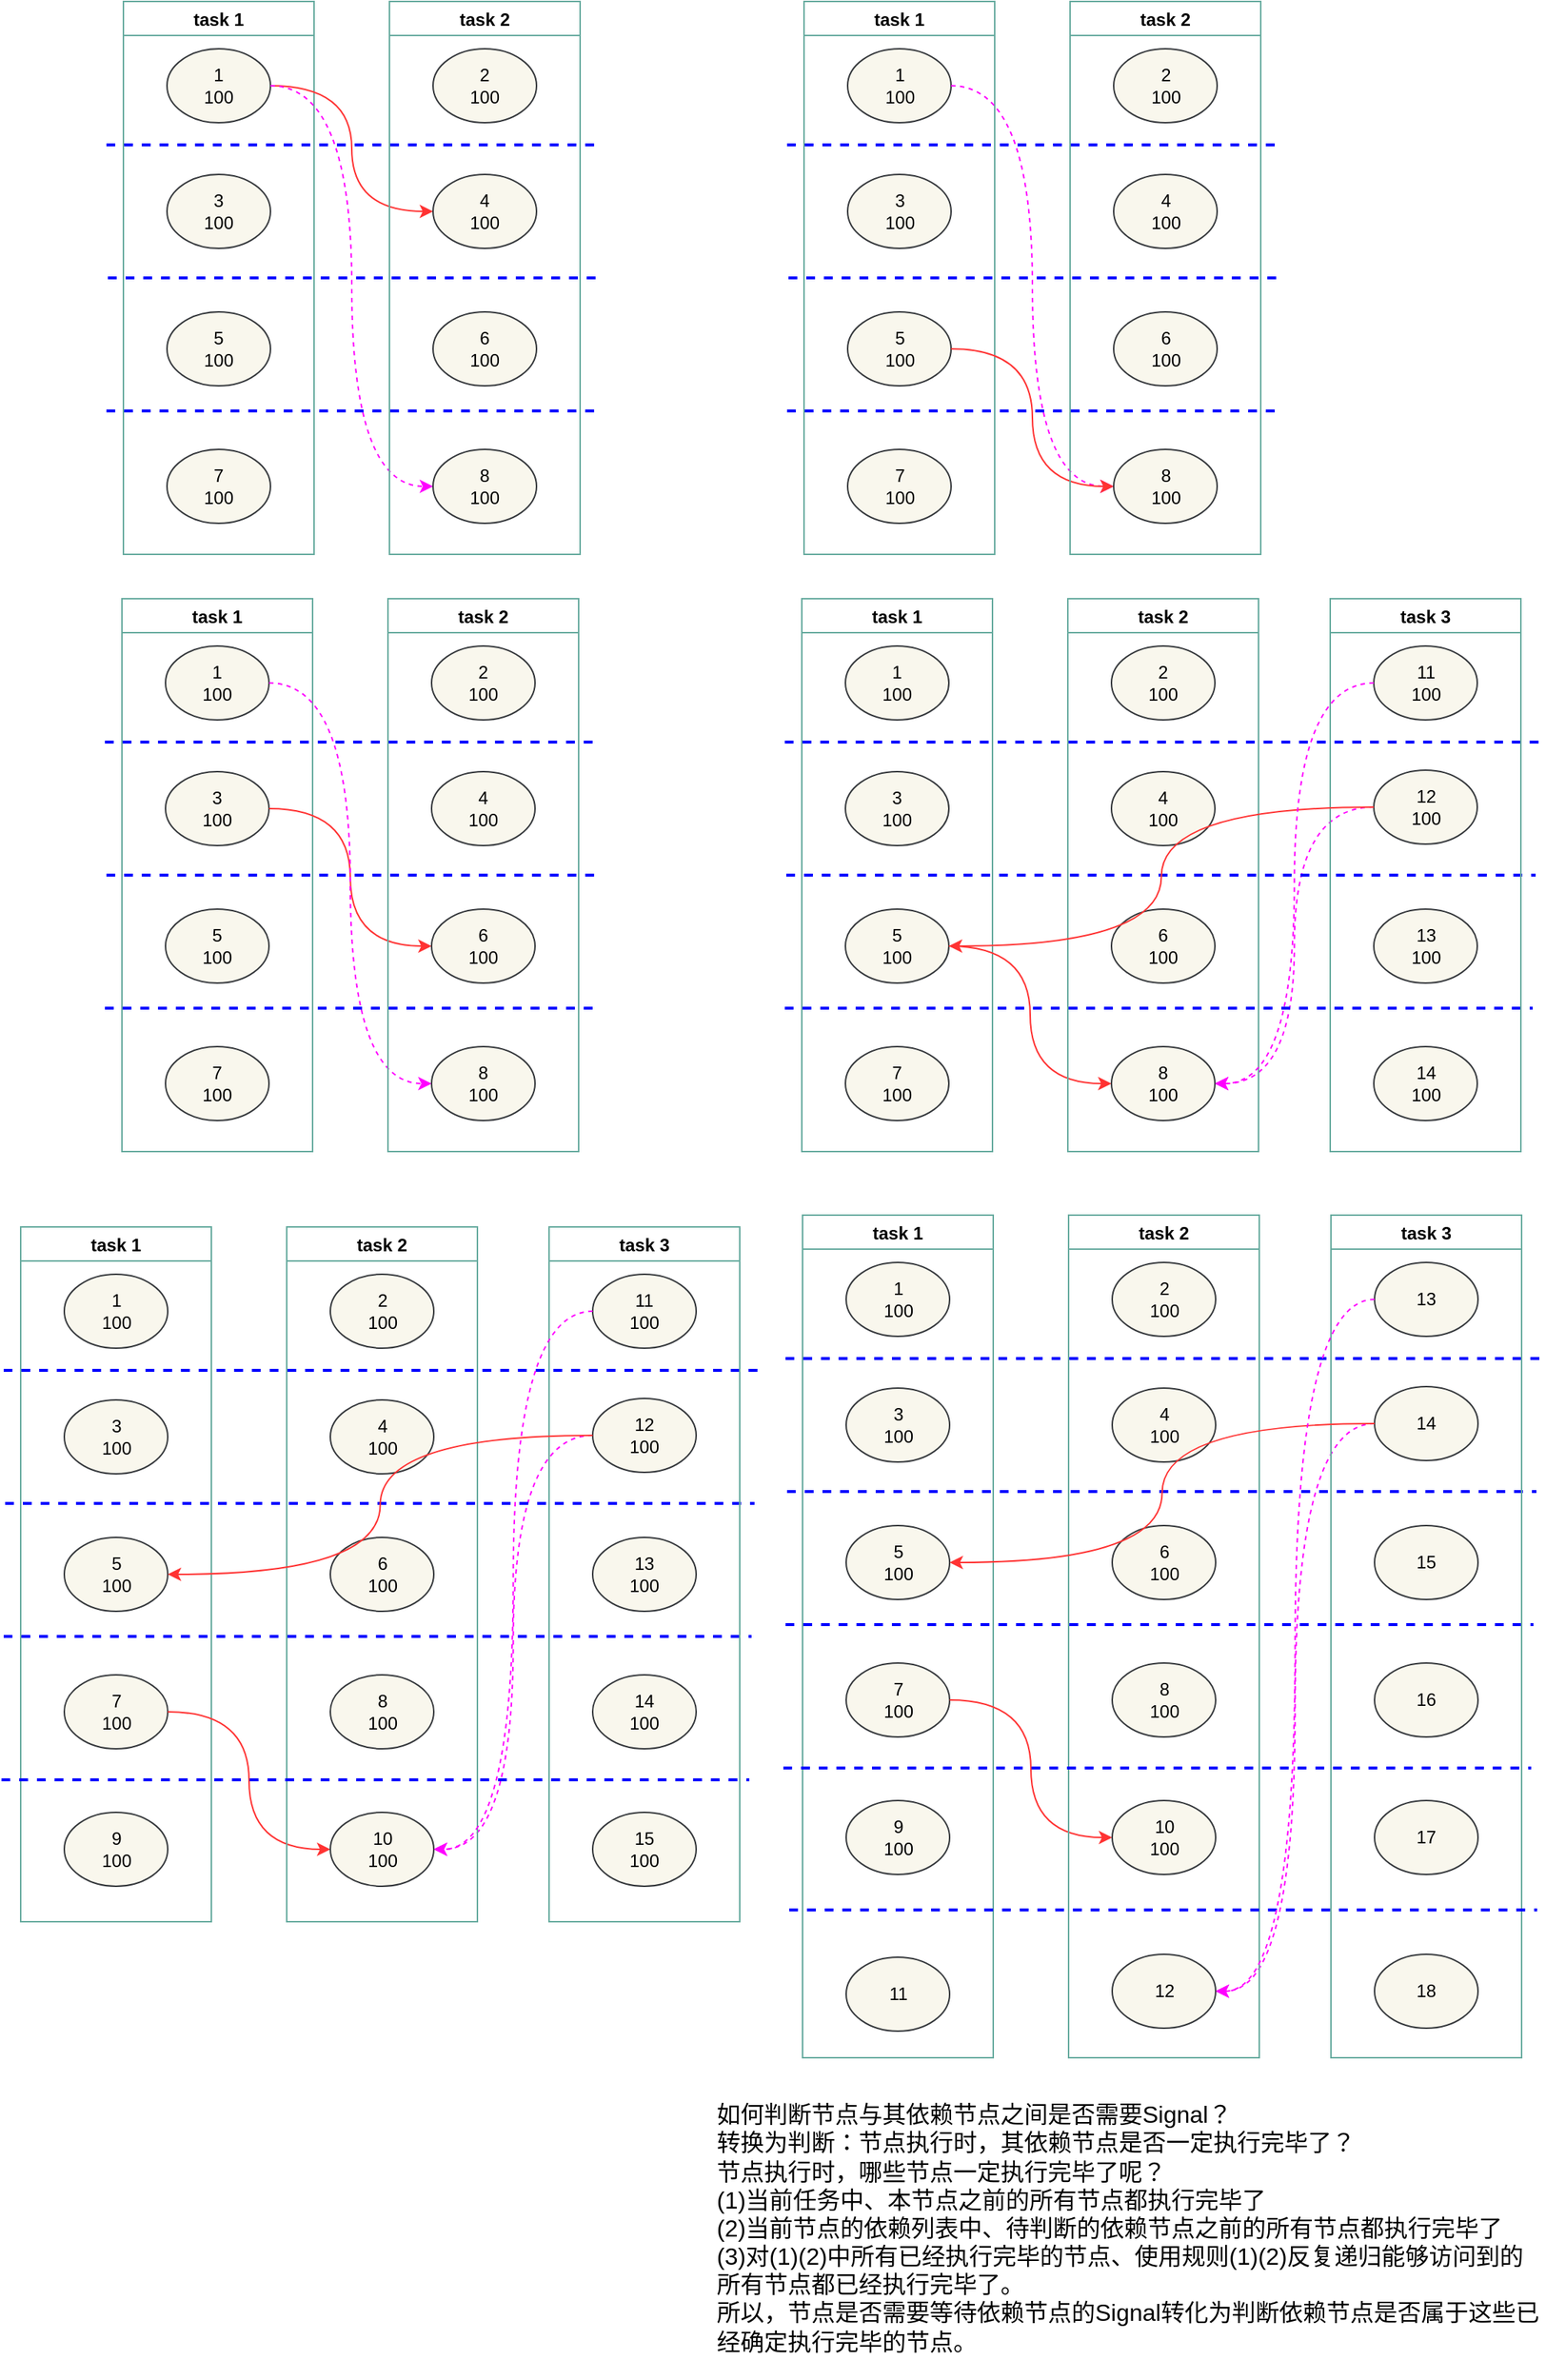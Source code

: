 <mxfile version="19.0.3" type="github">
  <diagram id="745gx9OzcTvfiK2SG3xO" name="第 1 页">
    <mxGraphModel dx="1422" dy="762" grid="0" gridSize="10" guides="1" tooltips="1" connect="1" arrows="1" fold="1" page="1" pageScale="1" pageWidth="1169" pageHeight="827" math="0" shadow="0">
      <root>
        <mxCell id="0" />
        <mxCell id="1" parent="0" />
        <mxCell id="IBDVpuvRUq0DMvx8c1Gj-1" value="task 1" style="swimlane;fillColor=none;strokeColor=#67AB9F;" vertex="1" parent="1">
          <mxGeometry x="97.5" y="28" width="129" height="374" as="geometry">
            <mxRectangle x="93.5" y="5" width="61" height="23" as="alternateBounds" />
          </mxGeometry>
        </mxCell>
        <mxCell id="IBDVpuvRUq0DMvx8c1Gj-2" value="1&lt;br&gt;100" style="ellipse;whiteSpace=wrap;html=1;fillColor=#f9f7ed;strokeColor=#36393d;" vertex="1" parent="IBDVpuvRUq0DMvx8c1Gj-1">
          <mxGeometry x="29.5" y="32" width="70" height="50" as="geometry" />
        </mxCell>
        <mxCell id="IBDVpuvRUq0DMvx8c1Gj-3" value="3&lt;br&gt;100" style="ellipse;whiteSpace=wrap;html=1;fillColor=#f9f7ed;strokeColor=#36393d;" vertex="1" parent="IBDVpuvRUq0DMvx8c1Gj-1">
          <mxGeometry x="29.5" y="117" width="70" height="50" as="geometry" />
        </mxCell>
        <mxCell id="IBDVpuvRUq0DMvx8c1Gj-5" value="5&lt;br&gt;100" style="ellipse;whiteSpace=wrap;html=1;fillColor=#f9f7ed;strokeColor=#36393d;" vertex="1" parent="IBDVpuvRUq0DMvx8c1Gj-1">
          <mxGeometry x="29.5" y="210" width="70" height="50" as="geometry" />
        </mxCell>
        <mxCell id="IBDVpuvRUq0DMvx8c1Gj-7" value="7&lt;br&gt;100" style="ellipse;whiteSpace=wrap;html=1;fillColor=#f9f7ed;strokeColor=#36393d;" vertex="1" parent="IBDVpuvRUq0DMvx8c1Gj-1">
          <mxGeometry x="29.5" y="303" width="70" height="50" as="geometry" />
        </mxCell>
        <mxCell id="IBDVpuvRUq0DMvx8c1Gj-9" style="edgeStyle=orthogonalEdgeStyle;curved=1;rounded=0;orthogonalLoop=1;jettySize=auto;html=1;entryX=0;entryY=0.5;entryDx=0;entryDy=0;strokeColor=#FF3333;" edge="1" parent="1" source="IBDVpuvRUq0DMvx8c1Gj-2" target="IBDVpuvRUq0DMvx8c1Gj-16">
          <mxGeometry relative="1" as="geometry" />
        </mxCell>
        <mxCell id="IBDVpuvRUq0DMvx8c1Gj-10" style="edgeStyle=orthogonalEdgeStyle;curved=1;rounded=0;orthogonalLoop=1;jettySize=auto;html=1;entryX=0;entryY=0.5;entryDx=0;entryDy=0;dashed=1;strokeColor=#FF00FF;" edge="1" parent="1" source="IBDVpuvRUq0DMvx8c1Gj-2" target="IBDVpuvRUq0DMvx8c1Gj-20">
          <mxGeometry relative="1" as="geometry" />
        </mxCell>
        <mxCell id="IBDVpuvRUq0DMvx8c1Gj-11" value="" style="endArrow=none;html=1;rounded=0;curved=1;dashed=1;strokeColor=#0000FF;strokeWidth=2;" edge="1" parent="1">
          <mxGeometry width="50" height="50" relative="1" as="geometry">
            <mxPoint x="86" y="125" as="sourcePoint" />
            <mxPoint x="420" y="125" as="targetPoint" />
          </mxGeometry>
        </mxCell>
        <mxCell id="IBDVpuvRUq0DMvx8c1Gj-12" value="" style="endArrow=none;html=1;rounded=0;curved=1;dashed=1;strokeColor=#0000FF;strokeWidth=2;" edge="1" parent="1">
          <mxGeometry width="50" height="50" relative="1" as="geometry">
            <mxPoint x="87" y="215" as="sourcePoint" />
            <mxPoint x="423" y="215" as="targetPoint" />
          </mxGeometry>
        </mxCell>
        <mxCell id="IBDVpuvRUq0DMvx8c1Gj-13" value="" style="endArrow=none;html=1;rounded=0;curved=1;dashed=1;strokeColor=#0000FF;strokeWidth=2;" edge="1" parent="1">
          <mxGeometry width="50" height="50" relative="1" as="geometry">
            <mxPoint x="86" y="305" as="sourcePoint" />
            <mxPoint x="420" y="305" as="targetPoint" />
          </mxGeometry>
        </mxCell>
        <mxCell id="IBDVpuvRUq0DMvx8c1Gj-14" value="task 2" style="swimlane;fillColor=none;strokeColor=#67AB9F;" vertex="1" parent="1">
          <mxGeometry x="277.5" y="28" width="129" height="374" as="geometry">
            <mxRectangle x="273.5" y="5" width="61" height="23" as="alternateBounds" />
          </mxGeometry>
        </mxCell>
        <mxCell id="IBDVpuvRUq0DMvx8c1Gj-15" value="2&lt;br&gt;100" style="ellipse;whiteSpace=wrap;html=1;fillColor=#f9f7ed;strokeColor=#36393d;" vertex="1" parent="IBDVpuvRUq0DMvx8c1Gj-14">
          <mxGeometry x="29.5" y="32" width="70" height="50" as="geometry" />
        </mxCell>
        <mxCell id="IBDVpuvRUq0DMvx8c1Gj-16" value="4&lt;br&gt;100" style="ellipse;whiteSpace=wrap;html=1;fillColor=#f9f7ed;strokeColor=#36393d;" vertex="1" parent="IBDVpuvRUq0DMvx8c1Gj-14">
          <mxGeometry x="29.5" y="117" width="70" height="50" as="geometry" />
        </mxCell>
        <mxCell id="IBDVpuvRUq0DMvx8c1Gj-18" value="6&lt;br&gt;100" style="ellipse;whiteSpace=wrap;html=1;fillColor=#f9f7ed;strokeColor=#36393d;" vertex="1" parent="IBDVpuvRUq0DMvx8c1Gj-14">
          <mxGeometry x="29.5" y="210" width="70" height="50" as="geometry" />
        </mxCell>
        <mxCell id="IBDVpuvRUq0DMvx8c1Gj-20" value="8&lt;br&gt;100" style="ellipse;whiteSpace=wrap;html=1;fillColor=#f9f7ed;strokeColor=#36393d;" vertex="1" parent="IBDVpuvRUq0DMvx8c1Gj-14">
          <mxGeometry x="29.5" y="303" width="70" height="50" as="geometry" />
        </mxCell>
        <mxCell id="IBDVpuvRUq0DMvx8c1Gj-22" value="task 1" style="swimlane;fillColor=none;strokeColor=#67AB9F;" vertex="1" parent="1">
          <mxGeometry x="558" y="28" width="129" height="374" as="geometry">
            <mxRectangle x="93.5" y="5" width="61" height="23" as="alternateBounds" />
          </mxGeometry>
        </mxCell>
        <mxCell id="IBDVpuvRUq0DMvx8c1Gj-23" value="1&lt;br&gt;100" style="ellipse;whiteSpace=wrap;html=1;fillColor=#f9f7ed;strokeColor=#36393d;" vertex="1" parent="IBDVpuvRUq0DMvx8c1Gj-22">
          <mxGeometry x="29.5" y="32" width="70" height="50" as="geometry" />
        </mxCell>
        <mxCell id="IBDVpuvRUq0DMvx8c1Gj-24" value="3&lt;br&gt;100" style="ellipse;whiteSpace=wrap;html=1;fillColor=#f9f7ed;strokeColor=#36393d;" vertex="1" parent="IBDVpuvRUq0DMvx8c1Gj-22">
          <mxGeometry x="29.5" y="117" width="70" height="50" as="geometry" />
        </mxCell>
        <mxCell id="IBDVpuvRUq0DMvx8c1Gj-26" value="5&lt;br&gt;100" style="ellipse;whiteSpace=wrap;html=1;fillColor=#f9f7ed;strokeColor=#36393d;" vertex="1" parent="IBDVpuvRUq0DMvx8c1Gj-22">
          <mxGeometry x="29.5" y="210" width="70" height="50" as="geometry" />
        </mxCell>
        <mxCell id="IBDVpuvRUq0DMvx8c1Gj-28" value="7&lt;br&gt;100" style="ellipse;whiteSpace=wrap;html=1;fillColor=#f9f7ed;strokeColor=#36393d;" vertex="1" parent="IBDVpuvRUq0DMvx8c1Gj-22">
          <mxGeometry x="29.5" y="303" width="70" height="50" as="geometry" />
        </mxCell>
        <mxCell id="IBDVpuvRUq0DMvx8c1Gj-30" style="edgeStyle=orthogonalEdgeStyle;curved=1;rounded=0;orthogonalLoop=1;jettySize=auto;html=1;entryX=0;entryY=0.5;entryDx=0;entryDy=0;strokeColor=#FF00FF;dashed=1;" edge="1" parent="1" source="IBDVpuvRUq0DMvx8c1Gj-23" target="IBDVpuvRUq0DMvx8c1Gj-41">
          <mxGeometry relative="1" as="geometry" />
        </mxCell>
        <mxCell id="IBDVpuvRUq0DMvx8c1Gj-31" style="edgeStyle=orthogonalEdgeStyle;curved=1;rounded=0;orthogonalLoop=1;jettySize=auto;html=1;entryX=0;entryY=0.5;entryDx=0;entryDy=0;strokeColor=#FF3333;" edge="1" parent="1" source="IBDVpuvRUq0DMvx8c1Gj-26" target="IBDVpuvRUq0DMvx8c1Gj-41">
          <mxGeometry relative="1" as="geometry" />
        </mxCell>
        <mxCell id="IBDVpuvRUq0DMvx8c1Gj-32" value="" style="endArrow=none;html=1;rounded=0;curved=1;dashed=1;strokeColor=#0000FF;strokeWidth=2;" edge="1" parent="1">
          <mxGeometry width="50" height="50" relative="1" as="geometry">
            <mxPoint x="546.5" y="125" as="sourcePoint" />
            <mxPoint x="880.5" y="125" as="targetPoint" />
          </mxGeometry>
        </mxCell>
        <mxCell id="IBDVpuvRUq0DMvx8c1Gj-33" value="" style="endArrow=none;html=1;rounded=0;curved=1;dashed=1;strokeColor=#0000FF;strokeWidth=2;" edge="1" parent="1">
          <mxGeometry width="50" height="50" relative="1" as="geometry">
            <mxPoint x="547.5" y="215" as="sourcePoint" />
            <mxPoint x="883.5" y="215" as="targetPoint" />
          </mxGeometry>
        </mxCell>
        <mxCell id="IBDVpuvRUq0DMvx8c1Gj-34" value="" style="endArrow=none;html=1;rounded=0;curved=1;dashed=1;strokeColor=#0000FF;strokeWidth=2;" edge="1" parent="1">
          <mxGeometry width="50" height="50" relative="1" as="geometry">
            <mxPoint x="546.5" y="305" as="sourcePoint" />
            <mxPoint x="880.5" y="305" as="targetPoint" />
          </mxGeometry>
        </mxCell>
        <mxCell id="IBDVpuvRUq0DMvx8c1Gj-35" value="task 2" style="swimlane;fillColor=none;strokeColor=#67AB9F;" vertex="1" parent="1">
          <mxGeometry x="738" y="28" width="129" height="374" as="geometry">
            <mxRectangle x="273.5" y="5" width="61" height="23" as="alternateBounds" />
          </mxGeometry>
        </mxCell>
        <mxCell id="IBDVpuvRUq0DMvx8c1Gj-36" value="2&lt;br&gt;100" style="ellipse;whiteSpace=wrap;html=1;fillColor=#f9f7ed;strokeColor=#36393d;" vertex="1" parent="IBDVpuvRUq0DMvx8c1Gj-35">
          <mxGeometry x="29.5" y="32" width="70" height="50" as="geometry" />
        </mxCell>
        <mxCell id="IBDVpuvRUq0DMvx8c1Gj-37" value="4&lt;br&gt;100" style="ellipse;whiteSpace=wrap;html=1;fillColor=#f9f7ed;strokeColor=#36393d;" vertex="1" parent="IBDVpuvRUq0DMvx8c1Gj-35">
          <mxGeometry x="29.5" y="117" width="70" height="50" as="geometry" />
        </mxCell>
        <mxCell id="IBDVpuvRUq0DMvx8c1Gj-39" value="6&lt;br&gt;100" style="ellipse;whiteSpace=wrap;html=1;fillColor=#f9f7ed;strokeColor=#36393d;" vertex="1" parent="IBDVpuvRUq0DMvx8c1Gj-35">
          <mxGeometry x="29.5" y="210" width="70" height="50" as="geometry" />
        </mxCell>
        <mxCell id="IBDVpuvRUq0DMvx8c1Gj-41" value="8&lt;br&gt;100" style="ellipse;whiteSpace=wrap;html=1;fillColor=#f9f7ed;strokeColor=#36393d;" vertex="1" parent="IBDVpuvRUq0DMvx8c1Gj-35">
          <mxGeometry x="29.5" y="303" width="70" height="50" as="geometry" />
        </mxCell>
        <mxCell id="IBDVpuvRUq0DMvx8c1Gj-43" value="task 1" style="swimlane;fillColor=none;strokeColor=#67AB9F;" vertex="1" parent="1">
          <mxGeometry x="556.5" y="432" width="129" height="374" as="geometry">
            <mxRectangle x="93.5" y="5" width="61" height="23" as="alternateBounds" />
          </mxGeometry>
        </mxCell>
        <mxCell id="IBDVpuvRUq0DMvx8c1Gj-44" value="1&lt;br&gt;100" style="ellipse;whiteSpace=wrap;html=1;fillColor=#f9f7ed;strokeColor=#36393d;" vertex="1" parent="IBDVpuvRUq0DMvx8c1Gj-43">
          <mxGeometry x="29.5" y="32" width="70" height="50" as="geometry" />
        </mxCell>
        <mxCell id="IBDVpuvRUq0DMvx8c1Gj-45" value="3&lt;br&gt;100" style="ellipse;whiteSpace=wrap;html=1;fillColor=#f9f7ed;strokeColor=#36393d;" vertex="1" parent="IBDVpuvRUq0DMvx8c1Gj-43">
          <mxGeometry x="29.5" y="117" width="70" height="50" as="geometry" />
        </mxCell>
        <mxCell id="IBDVpuvRUq0DMvx8c1Gj-47" value="5&lt;br&gt;100" style="ellipse;whiteSpace=wrap;html=1;fillColor=#f9f7ed;strokeColor=#36393d;" vertex="1" parent="IBDVpuvRUq0DMvx8c1Gj-43">
          <mxGeometry x="29.5" y="210" width="70" height="50" as="geometry" />
        </mxCell>
        <mxCell id="IBDVpuvRUq0DMvx8c1Gj-49" value="7&lt;br&gt;100" style="ellipse;whiteSpace=wrap;html=1;fillColor=#f9f7ed;strokeColor=#36393d;" vertex="1" parent="IBDVpuvRUq0DMvx8c1Gj-43">
          <mxGeometry x="29.5" y="303" width="70" height="50" as="geometry" />
        </mxCell>
        <mxCell id="IBDVpuvRUq0DMvx8c1Gj-51" style="edgeStyle=orthogonalEdgeStyle;curved=1;rounded=0;orthogonalLoop=1;jettySize=auto;html=1;entryX=1;entryY=0.5;entryDx=0;entryDy=0;strokeColor=#FF00FF;dashed=1;" edge="1" parent="1" source="IBDVpuvRUq0DMvx8c1Gj-88" target="IBDVpuvRUq0DMvx8c1Gj-62">
          <mxGeometry relative="1" as="geometry" />
        </mxCell>
        <mxCell id="IBDVpuvRUq0DMvx8c1Gj-52" style="edgeStyle=orthogonalEdgeStyle;curved=1;rounded=0;orthogonalLoop=1;jettySize=auto;html=1;entryX=0;entryY=0.5;entryDx=0;entryDy=0;strokeColor=#FF3333;" edge="1" parent="1" source="IBDVpuvRUq0DMvx8c1Gj-47" target="IBDVpuvRUq0DMvx8c1Gj-62">
          <mxGeometry relative="1" as="geometry" />
        </mxCell>
        <mxCell id="IBDVpuvRUq0DMvx8c1Gj-53" value="" style="endArrow=none;html=1;rounded=0;curved=1;dashed=1;strokeColor=#0000FF;strokeWidth=2;" edge="1" parent="1">
          <mxGeometry width="50" height="50" relative="1" as="geometry">
            <mxPoint x="545" y="529" as="sourcePoint" />
            <mxPoint x="1056" y="529" as="targetPoint" />
          </mxGeometry>
        </mxCell>
        <mxCell id="IBDVpuvRUq0DMvx8c1Gj-54" value="" style="endArrow=none;html=1;rounded=0;curved=1;dashed=1;strokeColor=#0000FF;strokeWidth=2;" edge="1" parent="1">
          <mxGeometry width="50" height="50" relative="1" as="geometry">
            <mxPoint x="546" y="619" as="sourcePoint" />
            <mxPoint x="1053" y="619" as="targetPoint" />
          </mxGeometry>
        </mxCell>
        <mxCell id="IBDVpuvRUq0DMvx8c1Gj-55" value="" style="endArrow=none;html=1;rounded=0;curved=1;dashed=1;strokeColor=#0000FF;strokeWidth=2;" edge="1" parent="1">
          <mxGeometry width="50" height="50" relative="1" as="geometry">
            <mxPoint x="545" y="709" as="sourcePoint" />
            <mxPoint x="1051" y="709" as="targetPoint" />
          </mxGeometry>
        </mxCell>
        <mxCell id="IBDVpuvRUq0DMvx8c1Gj-56" value="task 2" style="swimlane;fillColor=none;strokeColor=#67AB9F;" vertex="1" parent="1">
          <mxGeometry x="736.5" y="432" width="129" height="374" as="geometry">
            <mxRectangle x="273.5" y="5" width="61" height="23" as="alternateBounds" />
          </mxGeometry>
        </mxCell>
        <mxCell id="IBDVpuvRUq0DMvx8c1Gj-57" value="2&lt;br&gt;100" style="ellipse;whiteSpace=wrap;html=1;fillColor=#f9f7ed;strokeColor=#36393d;" vertex="1" parent="IBDVpuvRUq0DMvx8c1Gj-56">
          <mxGeometry x="29.5" y="32" width="70" height="50" as="geometry" />
        </mxCell>
        <mxCell id="IBDVpuvRUq0DMvx8c1Gj-58" value="4&lt;br&gt;100" style="ellipse;whiteSpace=wrap;html=1;fillColor=#f9f7ed;strokeColor=#36393d;" vertex="1" parent="IBDVpuvRUq0DMvx8c1Gj-56">
          <mxGeometry x="29.5" y="117" width="70" height="50" as="geometry" />
        </mxCell>
        <mxCell id="IBDVpuvRUq0DMvx8c1Gj-60" value="6&lt;br&gt;100" style="ellipse;whiteSpace=wrap;html=1;fillColor=#f9f7ed;strokeColor=#36393d;" vertex="1" parent="IBDVpuvRUq0DMvx8c1Gj-56">
          <mxGeometry x="29.5" y="210" width="70" height="50" as="geometry" />
        </mxCell>
        <mxCell id="IBDVpuvRUq0DMvx8c1Gj-62" value="8&lt;br&gt;100" style="ellipse;whiteSpace=wrap;html=1;fillColor=#f9f7ed;strokeColor=#36393d;" vertex="1" parent="IBDVpuvRUq0DMvx8c1Gj-56">
          <mxGeometry x="29.5" y="303" width="70" height="50" as="geometry" />
        </mxCell>
        <mxCell id="IBDVpuvRUq0DMvx8c1Gj-64" value="task 1" style="swimlane;fillColor=none;strokeColor=#67AB9F;" vertex="1" parent="1">
          <mxGeometry x="96.5" y="432" width="129" height="374" as="geometry">
            <mxRectangle x="93.5" y="5" width="61" height="23" as="alternateBounds" />
          </mxGeometry>
        </mxCell>
        <mxCell id="IBDVpuvRUq0DMvx8c1Gj-65" value="1&lt;br&gt;100" style="ellipse;whiteSpace=wrap;html=1;fillColor=#f9f7ed;strokeColor=#36393d;" vertex="1" parent="IBDVpuvRUq0DMvx8c1Gj-64">
          <mxGeometry x="29.5" y="32" width="70" height="50" as="geometry" />
        </mxCell>
        <mxCell id="IBDVpuvRUq0DMvx8c1Gj-66" value="3&lt;br&gt;100" style="ellipse;whiteSpace=wrap;html=1;fillColor=#f9f7ed;strokeColor=#36393d;" vertex="1" parent="IBDVpuvRUq0DMvx8c1Gj-64">
          <mxGeometry x="29.5" y="117" width="70" height="50" as="geometry" />
        </mxCell>
        <mxCell id="IBDVpuvRUq0DMvx8c1Gj-68" value="5&lt;br&gt;100" style="ellipse;whiteSpace=wrap;html=1;fillColor=#f9f7ed;strokeColor=#36393d;" vertex="1" parent="IBDVpuvRUq0DMvx8c1Gj-64">
          <mxGeometry x="29.5" y="210" width="70" height="50" as="geometry" />
        </mxCell>
        <mxCell id="IBDVpuvRUq0DMvx8c1Gj-70" value="7&lt;br&gt;100" style="ellipse;whiteSpace=wrap;html=1;fillColor=#f9f7ed;strokeColor=#36393d;" vertex="1" parent="IBDVpuvRUq0DMvx8c1Gj-64">
          <mxGeometry x="29.5" y="303" width="70" height="50" as="geometry" />
        </mxCell>
        <mxCell id="IBDVpuvRUq0DMvx8c1Gj-72" style="edgeStyle=orthogonalEdgeStyle;curved=1;rounded=0;orthogonalLoop=1;jettySize=auto;html=1;entryX=0;entryY=0.5;entryDx=0;entryDy=0;strokeColor=#FF3333;" edge="1" parent="1" source="IBDVpuvRUq0DMvx8c1Gj-66" target="IBDVpuvRUq0DMvx8c1Gj-81">
          <mxGeometry relative="1" as="geometry" />
        </mxCell>
        <mxCell id="IBDVpuvRUq0DMvx8c1Gj-73" style="edgeStyle=orthogonalEdgeStyle;curved=1;rounded=0;orthogonalLoop=1;jettySize=auto;html=1;entryX=0;entryY=0.5;entryDx=0;entryDy=0;strokeColor=#FF00FF;dashed=1;" edge="1" parent="1" source="IBDVpuvRUq0DMvx8c1Gj-65" target="IBDVpuvRUq0DMvx8c1Gj-83">
          <mxGeometry relative="1" as="geometry" />
        </mxCell>
        <mxCell id="IBDVpuvRUq0DMvx8c1Gj-74" value="" style="endArrow=none;html=1;rounded=0;curved=1;dashed=1;strokeColor=#0000FF;strokeWidth=2;" edge="1" parent="1">
          <mxGeometry width="50" height="50" relative="1" as="geometry">
            <mxPoint x="85" y="529" as="sourcePoint" />
            <mxPoint x="419" y="529" as="targetPoint" />
          </mxGeometry>
        </mxCell>
        <mxCell id="IBDVpuvRUq0DMvx8c1Gj-75" value="" style="endArrow=none;html=1;rounded=0;curved=1;dashed=1;strokeColor=#0000FF;strokeWidth=2;" edge="1" parent="1">
          <mxGeometry width="50" height="50" relative="1" as="geometry">
            <mxPoint x="86" y="619" as="sourcePoint" />
            <mxPoint x="422" y="619" as="targetPoint" />
          </mxGeometry>
        </mxCell>
        <mxCell id="IBDVpuvRUq0DMvx8c1Gj-76" value="" style="endArrow=none;html=1;rounded=0;curved=1;dashed=1;strokeColor=#0000FF;strokeWidth=2;" edge="1" parent="1">
          <mxGeometry width="50" height="50" relative="1" as="geometry">
            <mxPoint x="85" y="709" as="sourcePoint" />
            <mxPoint x="419" y="709" as="targetPoint" />
          </mxGeometry>
        </mxCell>
        <mxCell id="IBDVpuvRUq0DMvx8c1Gj-77" value="task 2" style="swimlane;fillColor=none;strokeColor=#67AB9F;" vertex="1" parent="1">
          <mxGeometry x="276.5" y="432" width="129" height="374" as="geometry">
            <mxRectangle x="273.5" y="5" width="61" height="23" as="alternateBounds" />
          </mxGeometry>
        </mxCell>
        <mxCell id="IBDVpuvRUq0DMvx8c1Gj-78" value="2&lt;br&gt;100" style="ellipse;whiteSpace=wrap;html=1;fillColor=#f9f7ed;strokeColor=#36393d;" vertex="1" parent="IBDVpuvRUq0DMvx8c1Gj-77">
          <mxGeometry x="29.5" y="32" width="70" height="50" as="geometry" />
        </mxCell>
        <mxCell id="IBDVpuvRUq0DMvx8c1Gj-79" value="4&lt;br&gt;100" style="ellipse;whiteSpace=wrap;html=1;fillColor=#f9f7ed;strokeColor=#36393d;" vertex="1" parent="IBDVpuvRUq0DMvx8c1Gj-77">
          <mxGeometry x="29.5" y="117" width="70" height="50" as="geometry" />
        </mxCell>
        <mxCell id="IBDVpuvRUq0DMvx8c1Gj-81" value="6&lt;br&gt;100" style="ellipse;whiteSpace=wrap;html=1;fillColor=#f9f7ed;strokeColor=#36393d;" vertex="1" parent="IBDVpuvRUq0DMvx8c1Gj-77">
          <mxGeometry x="29.5" y="210" width="70" height="50" as="geometry" />
        </mxCell>
        <mxCell id="IBDVpuvRUq0DMvx8c1Gj-83" value="8&lt;br&gt;100" style="ellipse;whiteSpace=wrap;html=1;fillColor=#f9f7ed;strokeColor=#36393d;" vertex="1" parent="IBDVpuvRUq0DMvx8c1Gj-77">
          <mxGeometry x="29.5" y="303" width="70" height="50" as="geometry" />
        </mxCell>
        <mxCell id="IBDVpuvRUq0DMvx8c1Gj-86" value="task 3" style="swimlane;fillColor=none;strokeColor=#67AB9F;" vertex="1" parent="1">
          <mxGeometry x="914" y="432" width="129" height="374" as="geometry">
            <mxRectangle x="273.5" y="5" width="61" height="23" as="alternateBounds" />
          </mxGeometry>
        </mxCell>
        <mxCell id="IBDVpuvRUq0DMvx8c1Gj-87" value="11&lt;br&gt;100" style="ellipse;whiteSpace=wrap;html=1;fillColor=#f9f7ed;strokeColor=#36393d;" vertex="1" parent="IBDVpuvRUq0DMvx8c1Gj-86">
          <mxGeometry x="29.5" y="32" width="70" height="50" as="geometry" />
        </mxCell>
        <mxCell id="IBDVpuvRUq0DMvx8c1Gj-88" value="12&lt;br&gt;100" style="ellipse;whiteSpace=wrap;html=1;fillColor=#f9f7ed;strokeColor=#36393d;" vertex="1" parent="IBDVpuvRUq0DMvx8c1Gj-86">
          <mxGeometry x="29.5" y="116" width="70" height="50" as="geometry" />
        </mxCell>
        <mxCell id="IBDVpuvRUq0DMvx8c1Gj-89" value="13&lt;br&gt;100" style="ellipse;whiteSpace=wrap;html=1;fillColor=#f9f7ed;strokeColor=#36393d;" vertex="1" parent="IBDVpuvRUq0DMvx8c1Gj-86">
          <mxGeometry x="29.5" y="210" width="70" height="50" as="geometry" />
        </mxCell>
        <mxCell id="IBDVpuvRUq0DMvx8c1Gj-90" value="14&lt;br&gt;100" style="ellipse;whiteSpace=wrap;html=1;fillColor=#f9f7ed;strokeColor=#36393d;" vertex="1" parent="IBDVpuvRUq0DMvx8c1Gj-86">
          <mxGeometry x="29.5" y="303" width="70" height="50" as="geometry" />
        </mxCell>
        <mxCell id="IBDVpuvRUq0DMvx8c1Gj-91" style="edgeStyle=orthogonalEdgeStyle;rounded=0;orthogonalLoop=1;jettySize=auto;html=1;exitX=0;exitY=0.5;exitDx=0;exitDy=0;shadow=0;sourcePerimeterSpacing=0;targetPerimeterSpacing=0;strokeColor=#FF3333;strokeWidth=1;fillColor=#A9C4EB;entryX=1;entryY=0.5;entryDx=0;entryDy=0;elbow=vertical;curved=1;" edge="1" parent="1" source="IBDVpuvRUq0DMvx8c1Gj-88" target="IBDVpuvRUq0DMvx8c1Gj-47">
          <mxGeometry relative="1" as="geometry" />
        </mxCell>
        <mxCell id="IBDVpuvRUq0DMvx8c1Gj-92" style="edgeStyle=orthogonalEdgeStyle;curved=1;rounded=0;orthogonalLoop=1;jettySize=auto;html=1;entryX=1;entryY=0.5;entryDx=0;entryDy=0;strokeColor=#FF00FF;dashed=1;exitX=0;exitY=0.5;exitDx=0;exitDy=0;" edge="1" parent="1" source="IBDVpuvRUq0DMvx8c1Gj-87" target="IBDVpuvRUq0DMvx8c1Gj-62">
          <mxGeometry relative="1" as="geometry">
            <mxPoint x="953.5" y="584" as="sourcePoint" />
            <mxPoint x="846" y="770" as="targetPoint" />
          </mxGeometry>
        </mxCell>
        <mxCell id="IBDVpuvRUq0DMvx8c1Gj-115" value="task 1" style="swimlane;fillColor=none;strokeColor=#67AB9F;" vertex="1" parent="1">
          <mxGeometry x="557" y="849" width="129" height="570" as="geometry">
            <mxRectangle x="557" y="849" width="61" height="23" as="alternateBounds" />
          </mxGeometry>
        </mxCell>
        <mxCell id="IBDVpuvRUq0DMvx8c1Gj-116" value="1&lt;br&gt;100" style="ellipse;whiteSpace=wrap;html=1;fillColor=#f9f7ed;strokeColor=#36393d;" vertex="1" parent="IBDVpuvRUq0DMvx8c1Gj-115">
          <mxGeometry x="29.5" y="32" width="70" height="50" as="geometry" />
        </mxCell>
        <mxCell id="IBDVpuvRUq0DMvx8c1Gj-117" value="3&lt;br&gt;100" style="ellipse;whiteSpace=wrap;html=1;fillColor=#f9f7ed;strokeColor=#36393d;" vertex="1" parent="IBDVpuvRUq0DMvx8c1Gj-115">
          <mxGeometry x="29.5" y="117" width="70" height="50" as="geometry" />
        </mxCell>
        <mxCell id="IBDVpuvRUq0DMvx8c1Gj-118" value="5&lt;br&gt;100" style="ellipse;whiteSpace=wrap;html=1;fillColor=#f9f7ed;strokeColor=#36393d;" vertex="1" parent="IBDVpuvRUq0DMvx8c1Gj-115">
          <mxGeometry x="29.5" y="210" width="70" height="50" as="geometry" />
        </mxCell>
        <mxCell id="IBDVpuvRUq0DMvx8c1Gj-119" value="7&lt;br&gt;100" style="ellipse;whiteSpace=wrap;html=1;fillColor=#f9f7ed;strokeColor=#36393d;" vertex="1" parent="IBDVpuvRUq0DMvx8c1Gj-115">
          <mxGeometry x="29.5" y="303" width="70" height="50" as="geometry" />
        </mxCell>
        <mxCell id="IBDVpuvRUq0DMvx8c1Gj-138" value="9&lt;br&gt;100" style="ellipse;whiteSpace=wrap;html=1;fillColor=#f9f7ed;strokeColor=#36393d;" vertex="1" parent="IBDVpuvRUq0DMvx8c1Gj-115">
          <mxGeometry x="29.5" y="396" width="70" height="50" as="geometry" />
        </mxCell>
        <mxCell id="IBDVpuvRUq0DMvx8c1Gj-170" value="11" style="ellipse;whiteSpace=wrap;html=1;fillColor=#f9f7ed;strokeColor=#36393d;" vertex="1" parent="IBDVpuvRUq0DMvx8c1Gj-115">
          <mxGeometry x="29.5" y="502" width="70" height="50" as="geometry" />
        </mxCell>
        <mxCell id="IBDVpuvRUq0DMvx8c1Gj-120" style="edgeStyle=orthogonalEdgeStyle;curved=1;rounded=0;orthogonalLoop=1;jettySize=auto;html=1;entryX=1;entryY=0.5;entryDx=0;entryDy=0;strokeColor=#FF00FF;dashed=1;" edge="1" parent="1" source="IBDVpuvRUq0DMvx8c1Gj-132" target="IBDVpuvRUq0DMvx8c1Gj-168">
          <mxGeometry relative="1" as="geometry" />
        </mxCell>
        <mxCell id="IBDVpuvRUq0DMvx8c1Gj-121" style="edgeStyle=orthogonalEdgeStyle;curved=1;rounded=0;orthogonalLoop=1;jettySize=auto;html=1;entryX=0;entryY=0.5;entryDx=0;entryDy=0;strokeColor=#FF3333;" edge="1" parent="1" source="IBDVpuvRUq0DMvx8c1Gj-119" target="IBDVpuvRUq0DMvx8c1Gj-139">
          <mxGeometry relative="1" as="geometry" />
        </mxCell>
        <mxCell id="IBDVpuvRUq0DMvx8c1Gj-122" value="" style="endArrow=none;html=1;rounded=0;curved=1;dashed=1;strokeColor=#0000FF;strokeWidth=2;" edge="1" parent="1">
          <mxGeometry width="50" height="50" relative="1" as="geometry">
            <mxPoint x="545.5" y="946" as="sourcePoint" />
            <mxPoint x="1056.5" y="946" as="targetPoint" />
          </mxGeometry>
        </mxCell>
        <mxCell id="IBDVpuvRUq0DMvx8c1Gj-123" value="" style="endArrow=none;html=1;rounded=0;curved=1;dashed=1;strokeColor=#0000FF;strokeWidth=2;" edge="1" parent="1">
          <mxGeometry width="50" height="50" relative="1" as="geometry">
            <mxPoint x="546.5" y="1036" as="sourcePoint" />
            <mxPoint x="1053.5" y="1036" as="targetPoint" />
          </mxGeometry>
        </mxCell>
        <mxCell id="IBDVpuvRUq0DMvx8c1Gj-124" value="" style="endArrow=none;html=1;rounded=0;curved=1;dashed=1;strokeColor=#0000FF;strokeWidth=2;" edge="1" parent="1">
          <mxGeometry width="50" height="50" relative="1" as="geometry">
            <mxPoint x="545.5" y="1126" as="sourcePoint" />
            <mxPoint x="1051.5" y="1126" as="targetPoint" />
          </mxGeometry>
        </mxCell>
        <mxCell id="IBDVpuvRUq0DMvx8c1Gj-125" value="task 2" style="swimlane;fillColor=none;strokeColor=#67AB9F;" vertex="1" parent="1">
          <mxGeometry x="737" y="849" width="129" height="570" as="geometry">
            <mxRectangle x="737" y="849" width="61" height="23" as="alternateBounds" />
          </mxGeometry>
        </mxCell>
        <mxCell id="IBDVpuvRUq0DMvx8c1Gj-126" value="2&lt;br&gt;100" style="ellipse;whiteSpace=wrap;html=1;fillColor=#f9f7ed;strokeColor=#36393d;" vertex="1" parent="IBDVpuvRUq0DMvx8c1Gj-125">
          <mxGeometry x="29.5" y="32" width="70" height="50" as="geometry" />
        </mxCell>
        <mxCell id="IBDVpuvRUq0DMvx8c1Gj-127" value="4&lt;br&gt;100" style="ellipse;whiteSpace=wrap;html=1;fillColor=#f9f7ed;strokeColor=#36393d;" vertex="1" parent="IBDVpuvRUq0DMvx8c1Gj-125">
          <mxGeometry x="29.5" y="117" width="70" height="50" as="geometry" />
        </mxCell>
        <mxCell id="IBDVpuvRUq0DMvx8c1Gj-128" value="6&lt;br&gt;100" style="ellipse;whiteSpace=wrap;html=1;fillColor=#f9f7ed;strokeColor=#36393d;" vertex="1" parent="IBDVpuvRUq0DMvx8c1Gj-125">
          <mxGeometry x="29.5" y="210" width="70" height="50" as="geometry" />
        </mxCell>
        <mxCell id="IBDVpuvRUq0DMvx8c1Gj-129" value="8&lt;br&gt;100" style="ellipse;whiteSpace=wrap;html=1;fillColor=#f9f7ed;strokeColor=#36393d;" vertex="1" parent="IBDVpuvRUq0DMvx8c1Gj-125">
          <mxGeometry x="29.5" y="303" width="70" height="50" as="geometry" />
        </mxCell>
        <mxCell id="IBDVpuvRUq0DMvx8c1Gj-139" value="10&lt;br&gt;100" style="ellipse;whiteSpace=wrap;html=1;fillColor=#f9f7ed;strokeColor=#36393d;" vertex="1" parent="IBDVpuvRUq0DMvx8c1Gj-125">
          <mxGeometry x="29.5" y="396" width="70" height="50" as="geometry" />
        </mxCell>
        <mxCell id="IBDVpuvRUq0DMvx8c1Gj-168" value="12" style="ellipse;whiteSpace=wrap;html=1;fillColor=#f9f7ed;strokeColor=#36393d;" vertex="1" parent="IBDVpuvRUq0DMvx8c1Gj-125">
          <mxGeometry x="29.5" y="500" width="70" height="50" as="geometry" />
        </mxCell>
        <mxCell id="IBDVpuvRUq0DMvx8c1Gj-130" value="task 3" style="swimlane;fillColor=none;strokeColor=#67AB9F;" vertex="1" parent="1">
          <mxGeometry x="914.5" y="849" width="129" height="570" as="geometry">
            <mxRectangle x="914.5" y="849" width="61" height="23" as="alternateBounds" />
          </mxGeometry>
        </mxCell>
        <mxCell id="IBDVpuvRUq0DMvx8c1Gj-131" value="13" style="ellipse;whiteSpace=wrap;html=1;fillColor=#f9f7ed;strokeColor=#36393d;" vertex="1" parent="IBDVpuvRUq0DMvx8c1Gj-130">
          <mxGeometry x="29.5" y="32" width="70" height="50" as="geometry" />
        </mxCell>
        <mxCell id="IBDVpuvRUq0DMvx8c1Gj-132" value="14" style="ellipse;whiteSpace=wrap;html=1;fillColor=#f9f7ed;strokeColor=#36393d;" vertex="1" parent="IBDVpuvRUq0DMvx8c1Gj-130">
          <mxGeometry x="29.5" y="116" width="70" height="50" as="geometry" />
        </mxCell>
        <mxCell id="IBDVpuvRUq0DMvx8c1Gj-133" value="15" style="ellipse;whiteSpace=wrap;html=1;fillColor=#f9f7ed;strokeColor=#36393d;" vertex="1" parent="IBDVpuvRUq0DMvx8c1Gj-130">
          <mxGeometry x="29.5" y="210" width="70" height="50" as="geometry" />
        </mxCell>
        <mxCell id="IBDVpuvRUq0DMvx8c1Gj-134" value="16" style="ellipse;whiteSpace=wrap;html=1;fillColor=#f9f7ed;strokeColor=#36393d;" vertex="1" parent="IBDVpuvRUq0DMvx8c1Gj-130">
          <mxGeometry x="29.5" y="303" width="70" height="50" as="geometry" />
        </mxCell>
        <mxCell id="IBDVpuvRUq0DMvx8c1Gj-140" value="17" style="ellipse;whiteSpace=wrap;html=1;fillColor=#f9f7ed;strokeColor=#36393d;" vertex="1" parent="IBDVpuvRUq0DMvx8c1Gj-130">
          <mxGeometry x="29.5" y="396" width="70" height="50" as="geometry" />
        </mxCell>
        <mxCell id="IBDVpuvRUq0DMvx8c1Gj-169" value="18" style="ellipse;whiteSpace=wrap;html=1;fillColor=#f9f7ed;strokeColor=#36393d;" vertex="1" parent="IBDVpuvRUq0DMvx8c1Gj-130">
          <mxGeometry x="29.5" y="500" width="70" height="50" as="geometry" />
        </mxCell>
        <mxCell id="IBDVpuvRUq0DMvx8c1Gj-135" style="edgeStyle=orthogonalEdgeStyle;rounded=0;orthogonalLoop=1;jettySize=auto;html=1;exitX=0;exitY=0.5;exitDx=0;exitDy=0;shadow=0;sourcePerimeterSpacing=0;targetPerimeterSpacing=0;strokeColor=#FF3333;strokeWidth=1;fillColor=#A9C4EB;entryX=1;entryY=0.5;entryDx=0;entryDy=0;elbow=vertical;curved=1;" edge="1" parent="1" source="IBDVpuvRUq0DMvx8c1Gj-132" target="IBDVpuvRUq0DMvx8c1Gj-118">
          <mxGeometry relative="1" as="geometry" />
        </mxCell>
        <mxCell id="IBDVpuvRUq0DMvx8c1Gj-137" value="" style="endArrow=none;html=1;rounded=0;curved=1;dashed=1;strokeColor=#0000FF;strokeWidth=2;" edge="1" parent="1">
          <mxGeometry width="50" height="50" relative="1" as="geometry">
            <mxPoint x="544.0" y="1223" as="sourcePoint" />
            <mxPoint x="1050.0" y="1223" as="targetPoint" />
          </mxGeometry>
        </mxCell>
        <mxCell id="IBDVpuvRUq0DMvx8c1Gj-141" value="task 1" style="swimlane;fillColor=none;strokeColor=#67AB9F;" vertex="1" parent="1">
          <mxGeometry x="28" y="857" width="129" height="470" as="geometry">
            <mxRectangle x="557" y="849" width="61" height="23" as="alternateBounds" />
          </mxGeometry>
        </mxCell>
        <mxCell id="IBDVpuvRUq0DMvx8c1Gj-142" value="1&lt;br&gt;100" style="ellipse;whiteSpace=wrap;html=1;fillColor=#f9f7ed;strokeColor=#36393d;" vertex="1" parent="IBDVpuvRUq0DMvx8c1Gj-141">
          <mxGeometry x="29.5" y="32" width="70" height="50" as="geometry" />
        </mxCell>
        <mxCell id="IBDVpuvRUq0DMvx8c1Gj-143" value="3&lt;br&gt;100" style="ellipse;whiteSpace=wrap;html=1;fillColor=#f9f7ed;strokeColor=#36393d;" vertex="1" parent="IBDVpuvRUq0DMvx8c1Gj-141">
          <mxGeometry x="29.5" y="117" width="70" height="50" as="geometry" />
        </mxCell>
        <mxCell id="IBDVpuvRUq0DMvx8c1Gj-144" value="5&lt;br&gt;100" style="ellipse;whiteSpace=wrap;html=1;fillColor=#f9f7ed;strokeColor=#36393d;" vertex="1" parent="IBDVpuvRUq0DMvx8c1Gj-141">
          <mxGeometry x="29.5" y="210" width="70" height="50" as="geometry" />
        </mxCell>
        <mxCell id="IBDVpuvRUq0DMvx8c1Gj-145" value="7&lt;br&gt;100" style="ellipse;whiteSpace=wrap;html=1;fillColor=#f9f7ed;strokeColor=#36393d;" vertex="1" parent="IBDVpuvRUq0DMvx8c1Gj-141">
          <mxGeometry x="29.5" y="303" width="70" height="50" as="geometry" />
        </mxCell>
        <mxCell id="IBDVpuvRUq0DMvx8c1Gj-146" value="9&lt;br&gt;100" style="ellipse;whiteSpace=wrap;html=1;fillColor=#f9f7ed;strokeColor=#36393d;" vertex="1" parent="IBDVpuvRUq0DMvx8c1Gj-141">
          <mxGeometry x="29.5" y="396" width="70" height="50" as="geometry" />
        </mxCell>
        <mxCell id="IBDVpuvRUq0DMvx8c1Gj-147" style="edgeStyle=orthogonalEdgeStyle;curved=1;rounded=0;orthogonalLoop=1;jettySize=auto;html=1;entryX=1;entryY=0.5;entryDx=0;entryDy=0;strokeColor=#FF00FF;dashed=1;" edge="1" parent="1" source="IBDVpuvRUq0DMvx8c1Gj-160" target="IBDVpuvRUq0DMvx8c1Gj-157">
          <mxGeometry relative="1" as="geometry" />
        </mxCell>
        <mxCell id="IBDVpuvRUq0DMvx8c1Gj-148" style="edgeStyle=orthogonalEdgeStyle;curved=1;rounded=0;orthogonalLoop=1;jettySize=auto;html=1;entryX=0;entryY=0.5;entryDx=0;entryDy=0;strokeColor=#FF3333;" edge="1" parent="1" source="IBDVpuvRUq0DMvx8c1Gj-145" target="IBDVpuvRUq0DMvx8c1Gj-157">
          <mxGeometry relative="1" as="geometry" />
        </mxCell>
        <mxCell id="IBDVpuvRUq0DMvx8c1Gj-149" value="" style="endArrow=none;html=1;rounded=0;curved=1;dashed=1;strokeColor=#0000FF;strokeWidth=2;" edge="1" parent="1">
          <mxGeometry width="50" height="50" relative="1" as="geometry">
            <mxPoint x="16.5" y="954" as="sourcePoint" />
            <mxPoint x="527.5" y="954" as="targetPoint" />
          </mxGeometry>
        </mxCell>
        <mxCell id="IBDVpuvRUq0DMvx8c1Gj-150" value="" style="endArrow=none;html=1;rounded=0;curved=1;dashed=1;strokeColor=#0000FF;strokeWidth=2;" edge="1" parent="1">
          <mxGeometry width="50" height="50" relative="1" as="geometry">
            <mxPoint x="17.5" y="1044" as="sourcePoint" />
            <mxPoint x="524.5" y="1044" as="targetPoint" />
          </mxGeometry>
        </mxCell>
        <mxCell id="IBDVpuvRUq0DMvx8c1Gj-151" value="" style="endArrow=none;html=1;rounded=0;curved=1;dashed=1;strokeColor=#0000FF;strokeWidth=2;" edge="1" parent="1">
          <mxGeometry width="50" height="50" relative="1" as="geometry">
            <mxPoint x="16.5" y="1134" as="sourcePoint" />
            <mxPoint x="522.5" y="1134" as="targetPoint" />
          </mxGeometry>
        </mxCell>
        <mxCell id="IBDVpuvRUq0DMvx8c1Gj-152" value="task 2" style="swimlane;fillColor=none;strokeColor=#67AB9F;" vertex="1" parent="1">
          <mxGeometry x="208" y="857" width="129" height="470" as="geometry">
            <mxRectangle x="737" y="849" width="61" height="23" as="alternateBounds" />
          </mxGeometry>
        </mxCell>
        <mxCell id="IBDVpuvRUq0DMvx8c1Gj-153" value="2&lt;br&gt;100" style="ellipse;whiteSpace=wrap;html=1;fillColor=#f9f7ed;strokeColor=#36393d;" vertex="1" parent="IBDVpuvRUq0DMvx8c1Gj-152">
          <mxGeometry x="29.5" y="32" width="70" height="50" as="geometry" />
        </mxCell>
        <mxCell id="IBDVpuvRUq0DMvx8c1Gj-154" value="4&lt;br&gt;100" style="ellipse;whiteSpace=wrap;html=1;fillColor=#f9f7ed;strokeColor=#36393d;" vertex="1" parent="IBDVpuvRUq0DMvx8c1Gj-152">
          <mxGeometry x="29.5" y="117" width="70" height="50" as="geometry" />
        </mxCell>
        <mxCell id="IBDVpuvRUq0DMvx8c1Gj-155" value="6&lt;br&gt;100" style="ellipse;whiteSpace=wrap;html=1;fillColor=#f9f7ed;strokeColor=#36393d;" vertex="1" parent="IBDVpuvRUq0DMvx8c1Gj-152">
          <mxGeometry x="29.5" y="210" width="70" height="50" as="geometry" />
        </mxCell>
        <mxCell id="IBDVpuvRUq0DMvx8c1Gj-156" value="8&lt;br&gt;100" style="ellipse;whiteSpace=wrap;html=1;fillColor=#f9f7ed;strokeColor=#36393d;" vertex="1" parent="IBDVpuvRUq0DMvx8c1Gj-152">
          <mxGeometry x="29.5" y="303" width="70" height="50" as="geometry" />
        </mxCell>
        <mxCell id="IBDVpuvRUq0DMvx8c1Gj-157" value="10&lt;br&gt;100" style="ellipse;whiteSpace=wrap;html=1;fillColor=#f9f7ed;strokeColor=#36393d;" vertex="1" parent="IBDVpuvRUq0DMvx8c1Gj-152">
          <mxGeometry x="29.5" y="396" width="70" height="50" as="geometry" />
        </mxCell>
        <mxCell id="IBDVpuvRUq0DMvx8c1Gj-158" value="task 3" style="swimlane;fillColor=none;strokeColor=#67AB9F;" vertex="1" parent="1">
          <mxGeometry x="385.5" y="857" width="129" height="470" as="geometry">
            <mxRectangle x="914.5" y="849" width="61" height="23" as="alternateBounds" />
          </mxGeometry>
        </mxCell>
        <mxCell id="IBDVpuvRUq0DMvx8c1Gj-159" value="11&lt;br&gt;100" style="ellipse;whiteSpace=wrap;html=1;fillColor=#f9f7ed;strokeColor=#36393d;" vertex="1" parent="IBDVpuvRUq0DMvx8c1Gj-158">
          <mxGeometry x="29.5" y="32" width="70" height="50" as="geometry" />
        </mxCell>
        <mxCell id="IBDVpuvRUq0DMvx8c1Gj-160" value="12&lt;br&gt;100" style="ellipse;whiteSpace=wrap;html=1;fillColor=#f9f7ed;strokeColor=#36393d;" vertex="1" parent="IBDVpuvRUq0DMvx8c1Gj-158">
          <mxGeometry x="29.5" y="116" width="70" height="50" as="geometry" />
        </mxCell>
        <mxCell id="IBDVpuvRUq0DMvx8c1Gj-161" value="13&lt;br&gt;100" style="ellipse;whiteSpace=wrap;html=1;fillColor=#f9f7ed;strokeColor=#36393d;" vertex="1" parent="IBDVpuvRUq0DMvx8c1Gj-158">
          <mxGeometry x="29.5" y="210" width="70" height="50" as="geometry" />
        </mxCell>
        <mxCell id="IBDVpuvRUq0DMvx8c1Gj-162" value="14&lt;br&gt;100" style="ellipse;whiteSpace=wrap;html=1;fillColor=#f9f7ed;strokeColor=#36393d;" vertex="1" parent="IBDVpuvRUq0DMvx8c1Gj-158">
          <mxGeometry x="29.5" y="303" width="70" height="50" as="geometry" />
        </mxCell>
        <mxCell id="IBDVpuvRUq0DMvx8c1Gj-163" value="15&lt;br&gt;100" style="ellipse;whiteSpace=wrap;html=1;fillColor=#f9f7ed;strokeColor=#36393d;" vertex="1" parent="IBDVpuvRUq0DMvx8c1Gj-158">
          <mxGeometry x="29.5" y="396" width="70" height="50" as="geometry" />
        </mxCell>
        <mxCell id="IBDVpuvRUq0DMvx8c1Gj-164" style="edgeStyle=orthogonalEdgeStyle;rounded=0;orthogonalLoop=1;jettySize=auto;html=1;exitX=0;exitY=0.5;exitDx=0;exitDy=0;shadow=0;sourcePerimeterSpacing=0;targetPerimeterSpacing=0;strokeColor=#FF3333;strokeWidth=1;fillColor=#A9C4EB;entryX=1;entryY=0.5;entryDx=0;entryDy=0;elbow=vertical;curved=1;" edge="1" parent="1" source="IBDVpuvRUq0DMvx8c1Gj-160" target="IBDVpuvRUq0DMvx8c1Gj-144">
          <mxGeometry relative="1" as="geometry" />
        </mxCell>
        <mxCell id="IBDVpuvRUq0DMvx8c1Gj-165" style="edgeStyle=orthogonalEdgeStyle;curved=1;rounded=0;orthogonalLoop=1;jettySize=auto;html=1;entryX=1;entryY=0.5;entryDx=0;entryDy=0;strokeColor=#FF00FF;dashed=1;exitX=0;exitY=0.5;exitDx=0;exitDy=0;" edge="1" parent="1" source="IBDVpuvRUq0DMvx8c1Gj-159" target="IBDVpuvRUq0DMvx8c1Gj-157">
          <mxGeometry relative="1" as="geometry">
            <mxPoint x="425" y="1009" as="sourcePoint" />
            <mxPoint x="317.5" y="1195" as="targetPoint" />
          </mxGeometry>
        </mxCell>
        <mxCell id="IBDVpuvRUq0DMvx8c1Gj-166" value="" style="endArrow=none;html=1;rounded=0;curved=1;dashed=1;strokeColor=#0000FF;strokeWidth=2;" edge="1" parent="1">
          <mxGeometry width="50" height="50" relative="1" as="geometry">
            <mxPoint x="15.0" y="1231" as="sourcePoint" />
            <mxPoint x="521.0" y="1231" as="targetPoint" />
          </mxGeometry>
        </mxCell>
        <mxCell id="IBDVpuvRUq0DMvx8c1Gj-167" value="" style="endArrow=none;html=1;rounded=0;curved=1;dashed=1;strokeColor=#0000FF;strokeWidth=2;" edge="1" parent="1">
          <mxGeometry width="50" height="50" relative="1" as="geometry">
            <mxPoint x="548.0" y="1319" as="sourcePoint" />
            <mxPoint x="1054.0" y="1319" as="targetPoint" />
          </mxGeometry>
        </mxCell>
        <mxCell id="IBDVpuvRUq0DMvx8c1Gj-171" style="edgeStyle=orthogonalEdgeStyle;curved=1;rounded=0;orthogonalLoop=1;jettySize=auto;html=1;entryX=1;entryY=0.5;entryDx=0;entryDy=0;strokeColor=#FF00FF;dashed=1;exitX=0;exitY=0.5;exitDx=0;exitDy=0;" edge="1" parent="1" source="IBDVpuvRUq0DMvx8c1Gj-131" target="IBDVpuvRUq0DMvx8c1Gj-168">
          <mxGeometry relative="1" as="geometry">
            <mxPoint x="954.0" y="916.0" as="sourcePoint" />
            <mxPoint x="846.5" y="1280" as="targetPoint" />
          </mxGeometry>
        </mxCell>
        <mxCell id="IBDVpuvRUq0DMvx8c1Gj-172" value="如何判断节点与其依赖节点之间是否需要Signal？&lt;br style=&quot;font-size: 16px;&quot;&gt;转换为判断：节点执行时，其依赖节点是否一定执行完毕了？&lt;br&gt;节点执行时，哪些节点一定执行完毕了呢？&lt;br style=&quot;font-size: 16px;&quot;&gt;(1)当前任务中、本节点之前的所有节点都执行完毕了&lt;br style=&quot;font-size: 16px;&quot;&gt;(2)当前节点的依赖列表中、待判断的依赖节点之前的所有节点都执行完毕了&lt;br style=&quot;font-size: 16px;&quot;&gt;&lt;div style=&quot;font-size: 16px;&quot;&gt;&lt;span style=&quot;background-color: initial; font-size: 16px;&quot;&gt;(3)对(1)(2)中所有已经执行完毕的节点、使用规则(1)(2)反复递归能够访问到的所有节点都已经执行完毕了。&lt;/span&gt;&lt;/div&gt;&lt;div style=&quot;font-size: 16px;&quot;&gt;&lt;span style=&quot;background-color: initial; font-size: 16px;&quot;&gt;所以，节点是否需要等待依赖节点的Signal转化为判断依赖节点是否属于这些已经确定执行完毕的节点。&lt;/span&gt;&lt;/div&gt;" style="text;html=1;strokeColor=none;fillColor=none;align=left;verticalAlign=middle;whiteSpace=wrap;rounded=0;fontSize=16;" vertex="1" parent="1">
          <mxGeometry x="497" y="1431" width="562" height="205" as="geometry" />
        </mxCell>
      </root>
    </mxGraphModel>
  </diagram>
</mxfile>

